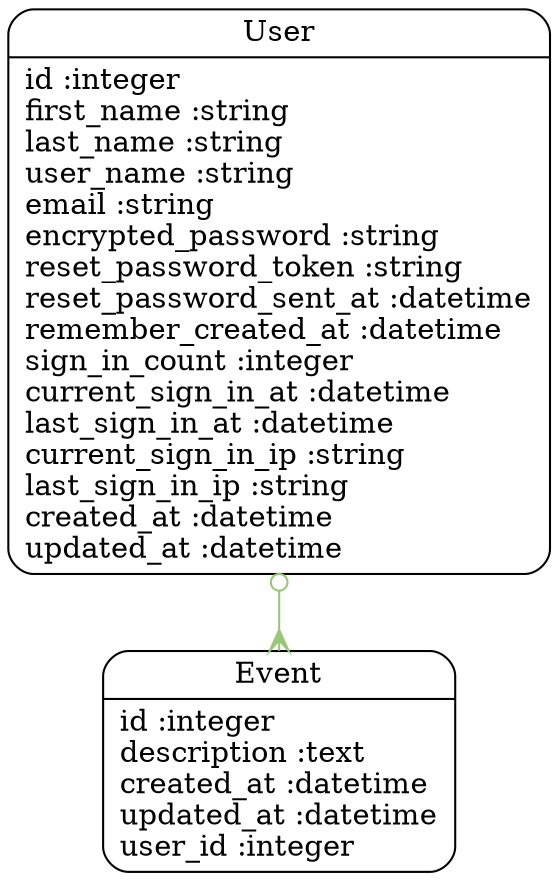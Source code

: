 digraph models_diagram {
	graph[overlap=false, splines=true]
	"Event" [shape=Mrecord, label="{Event|id :integer\ldescription :text\lcreated_at :datetime\lupdated_at :datetime\luser_id :integer\l}"]
	"User" [shape=Mrecord, label="{User|id :integer\lfirst_name :string\llast_name :string\luser_name :string\lemail :string\lencrypted_password :string\lreset_password_token :string\lreset_password_sent_at :datetime\lremember_created_at :datetime\lsign_in_count :integer\lcurrent_sign_in_at :datetime\llast_sign_in_at :datetime\lcurrent_sign_in_ip :string\llast_sign_in_ip :string\lcreated_at :datetime\lupdated_at :datetime\l}"]
	"User" -> "Event" [arrowtail=odot, arrowhead=crow, dir=both color="#99C778"]
}
